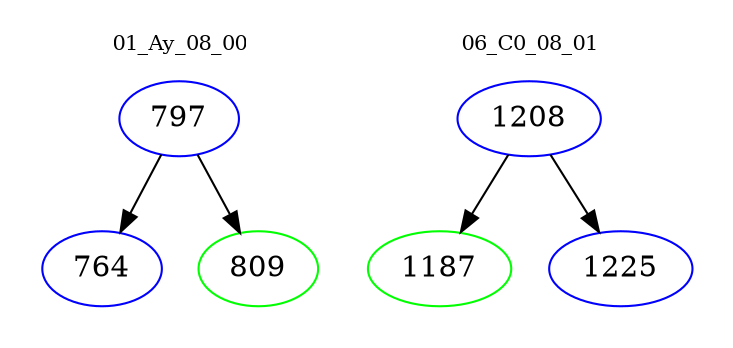digraph{
subgraph cluster_0 {
color = white
label = "01_Ay_08_00";
fontsize=10;
T0_797 [label="797", color="blue"]
T0_797 -> T0_764 [color="black"]
T0_764 [label="764", color="blue"]
T0_797 -> T0_809 [color="black"]
T0_809 [label="809", color="green"]
}
subgraph cluster_1 {
color = white
label = "06_C0_08_01";
fontsize=10;
T1_1208 [label="1208", color="blue"]
T1_1208 -> T1_1187 [color="black"]
T1_1187 [label="1187", color="green"]
T1_1208 -> T1_1225 [color="black"]
T1_1225 [label="1225", color="blue"]
}
}
